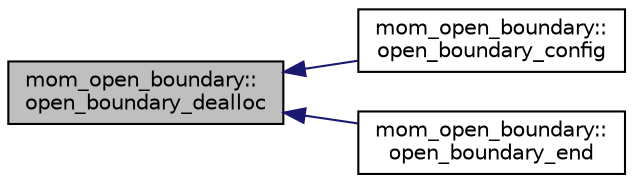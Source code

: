 digraph "mom_open_boundary::open_boundary_dealloc"
{
 // INTERACTIVE_SVG=YES
  edge [fontname="Helvetica",fontsize="10",labelfontname="Helvetica",labelfontsize="10"];
  node [fontname="Helvetica",fontsize="10",shape=record];
  rankdir="LR";
  Node46 [label="mom_open_boundary::\lopen_boundary_dealloc",height=0.2,width=0.4,color="black", fillcolor="grey75", style="filled", fontcolor="black"];
  Node46 -> Node47 [dir="back",color="midnightblue",fontsize="10",style="solid",fontname="Helvetica"];
  Node47 [label="mom_open_boundary::\lopen_boundary_config",height=0.2,width=0.4,color="black", fillcolor="white", style="filled",URL="$namespacemom__open__boundary.html#a0d3f0ce359b2852f00092f7fef88cd5f",tooltip="Enables OBC module and reads configuration parameters This routine is called from MOM_initialize_fixe..."];
  Node46 -> Node48 [dir="back",color="midnightblue",fontsize="10",style="solid",fontname="Helvetica"];
  Node48 [label="mom_open_boundary::\lopen_boundary_end",height=0.2,width=0.4,color="black", fillcolor="white", style="filled",URL="$namespacemom__open__boundary.html#afb86d9ee7fc99dea787b88cfdb70f139",tooltip="Close open boundary data. "];
}
